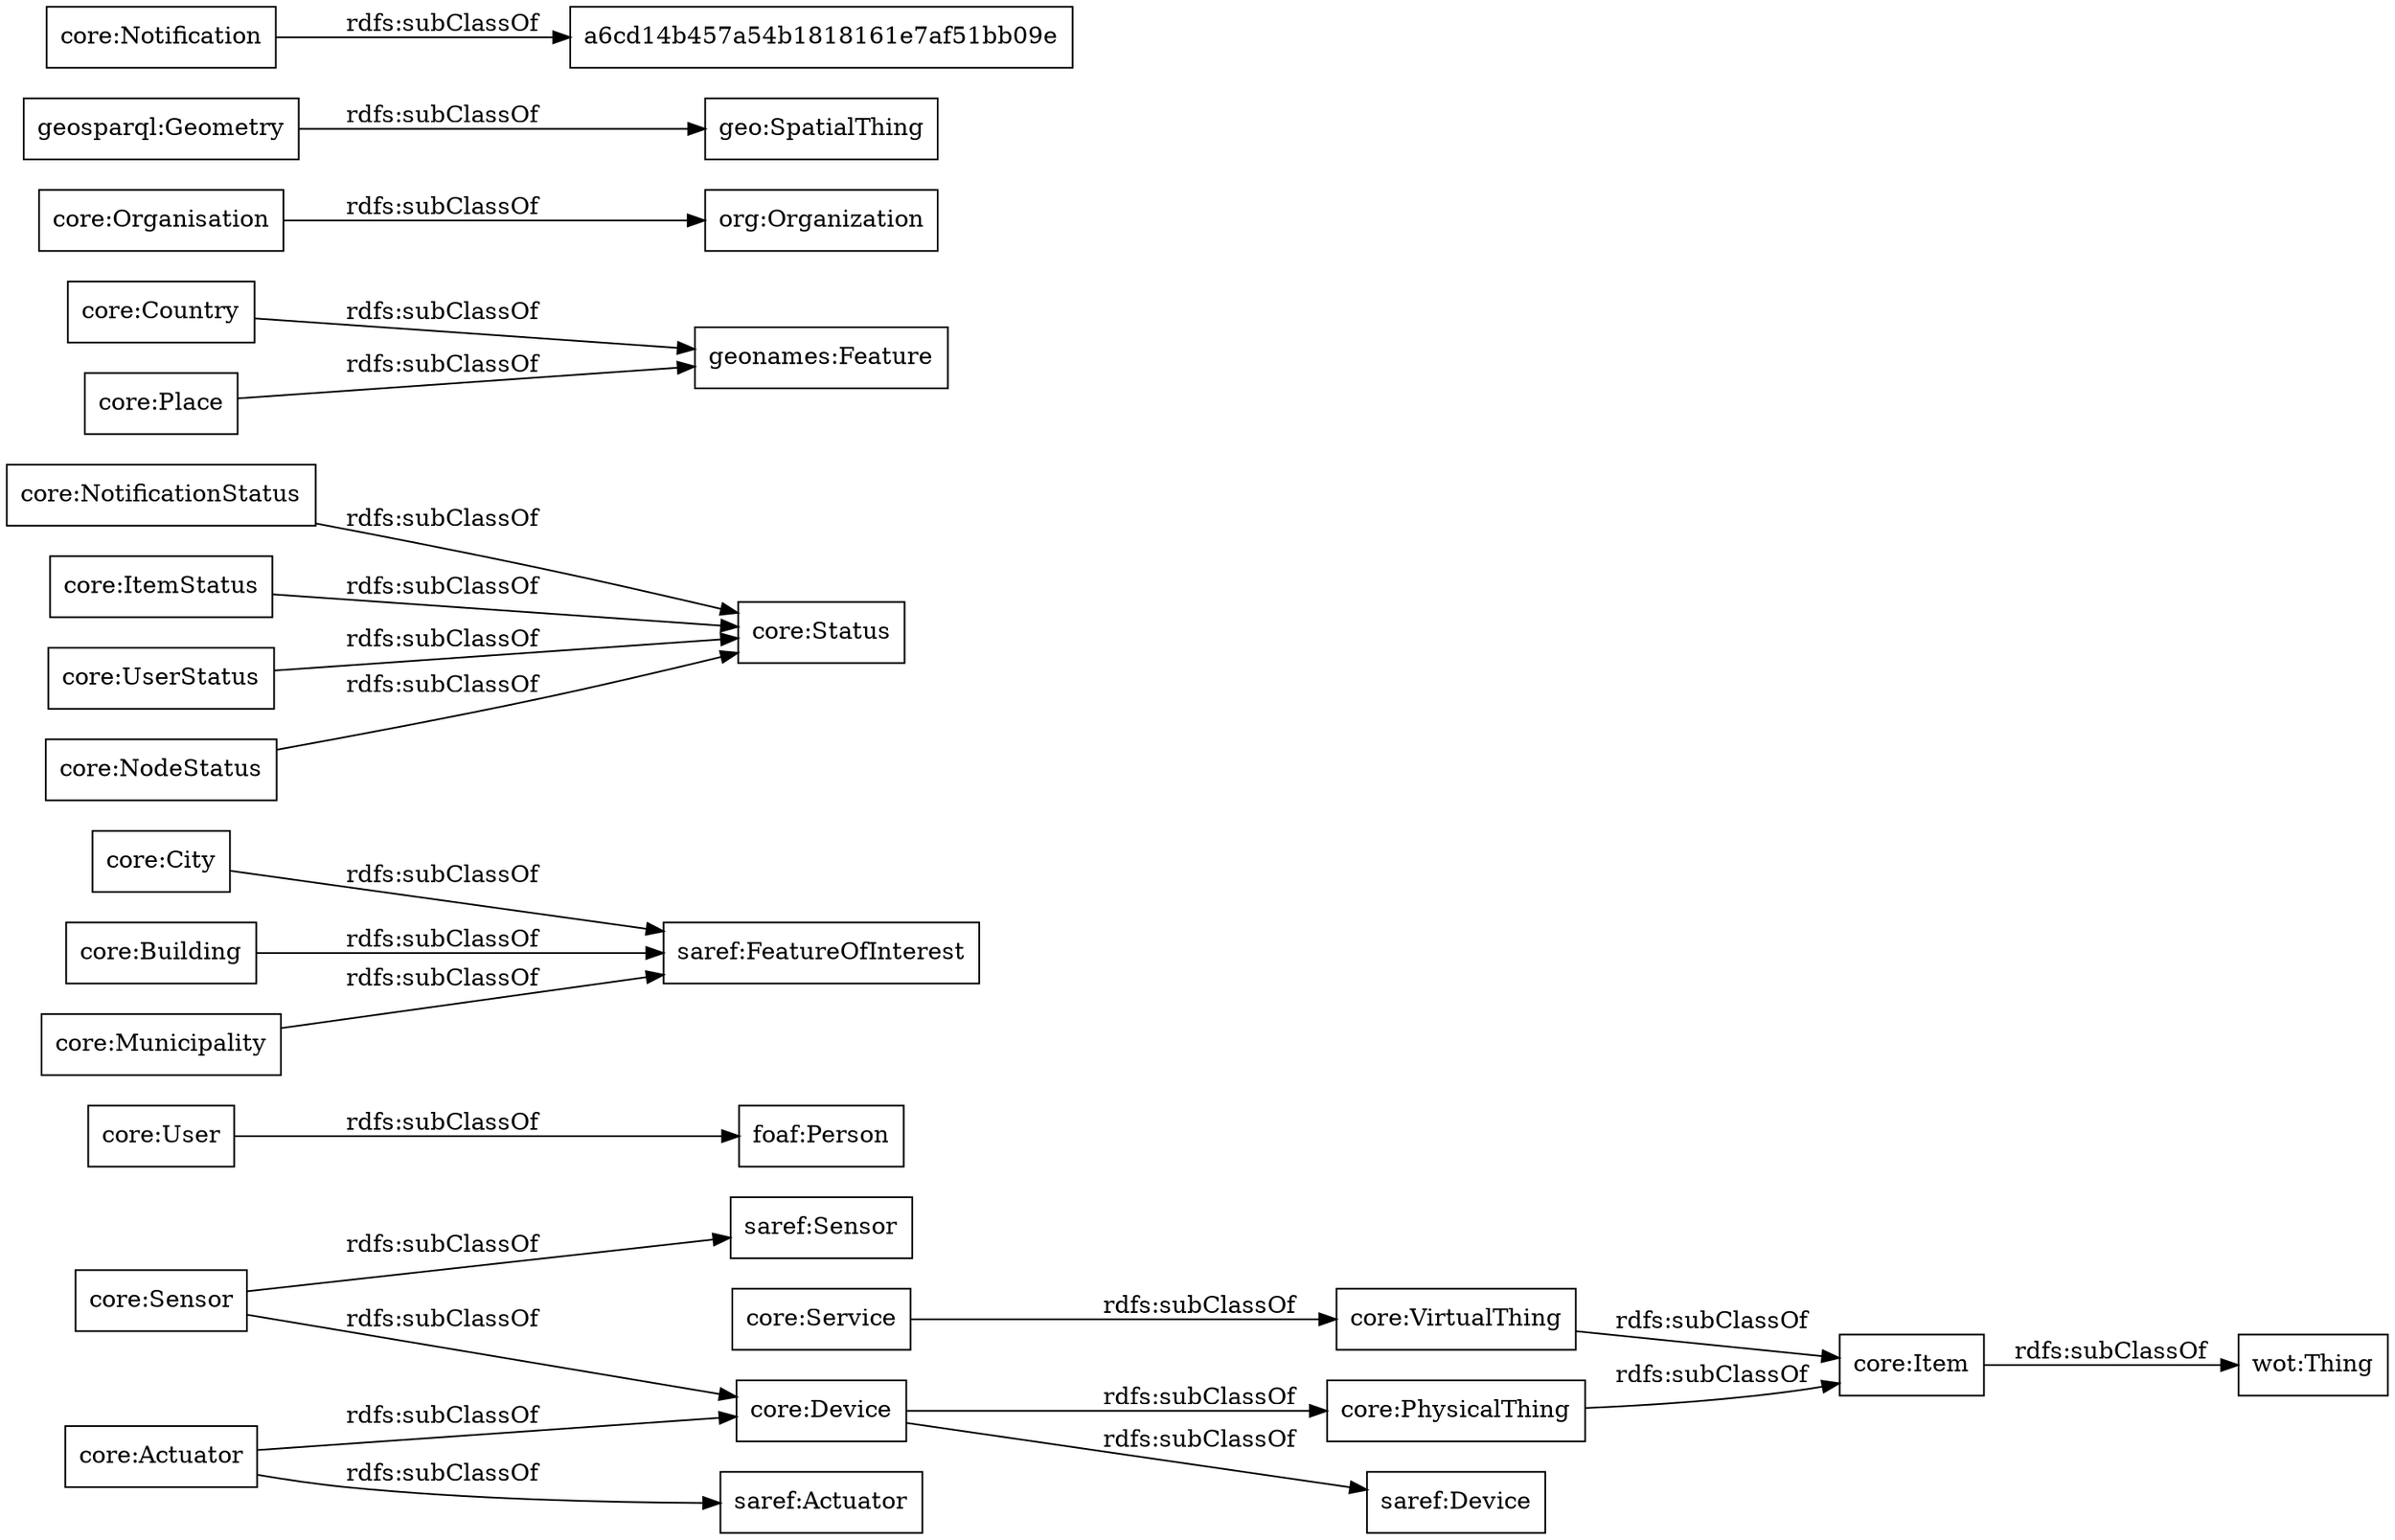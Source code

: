 digraph ar2dtool_diagram { 
rankdir=LR;
size="1000"
node [shape = rectangle, color="black"]; "wot:Thing" "saref:Actuator" "core:User" "saref:Device" "core:City" "core:NotificationStatus" "geonames:Feature" "core:Status" "core:Service" "core:Device" "core:Sensor" "core:Actuator" "core:Organisation" "foaf:Person" "core:Building" "org:Organization" "core:Country" "core:Item" "geosparql:Geometry" "core:Place" "core:Notification" "core:ItemStatus" "geo:SpatialThing" "core:PhysicalThing" "core:UserStatus" "core:NodeStatus" "core:Municipality" "core:VirtualThing" "saref:FeatureOfInterest" "saref:Sensor" "a6cd14b457a54b1818161e7af51bb09e" ; /*classes style*/
	"core:ItemStatus" -> "core:Status" [ label = "rdfs:subClassOf" ];
	"core:Service" -> "core:VirtualThing" [ label = "rdfs:subClassOf" ];
	"core:Country" -> "geonames:Feature" [ label = "rdfs:subClassOf" ];
	"core:Organisation" -> "org:Organization" [ label = "rdfs:subClassOf" ];
	"core:User" -> "foaf:Person" [ label = "rdfs:subClassOf" ];
	"core:Building" -> "saref:FeatureOfInterest" [ label = "rdfs:subClassOf" ];
	"core:PhysicalThing" -> "core:Item" [ label = "rdfs:subClassOf" ];
	"core:Device" -> "saref:Device" [ label = "rdfs:subClassOf" ];
	"core:Device" -> "core:PhysicalThing" [ label = "rdfs:subClassOf" ];
	"core:Municipality" -> "saref:FeatureOfInterest" [ label = "rdfs:subClassOf" ];
	"core:NodeStatus" -> "core:Status" [ label = "rdfs:subClassOf" ];
	"core:UserStatus" -> "core:Status" [ label = "rdfs:subClassOf" ];
	"core:Sensor" -> "saref:Sensor" [ label = "rdfs:subClassOf" ];
	"core:Sensor" -> "core:Device" [ label = "rdfs:subClassOf" ];
	"core:VirtualThing" -> "core:Item" [ label = "rdfs:subClassOf" ];
	"core:Actuator" -> "saref:Actuator" [ label = "rdfs:subClassOf" ];
	"core:Actuator" -> "core:Device" [ label = "rdfs:subClassOf" ];
	"core:Item" -> "wot:Thing" [ label = "rdfs:subClassOf" ];
	"core:Place" -> "geonames:Feature" [ label = "rdfs:subClassOf" ];
	"geosparql:Geometry" -> "geo:SpatialThing" [ label = "rdfs:subClassOf" ];
	"core:Notification" -> "a6cd14b457a54b1818161e7af51bb09e" [ label = "rdfs:subClassOf" ];
	"core:NotificationStatus" -> "core:Status" [ label = "rdfs:subClassOf" ];
	"core:City" -> "saref:FeatureOfInterest" [ label = "rdfs:subClassOf" ];

}
